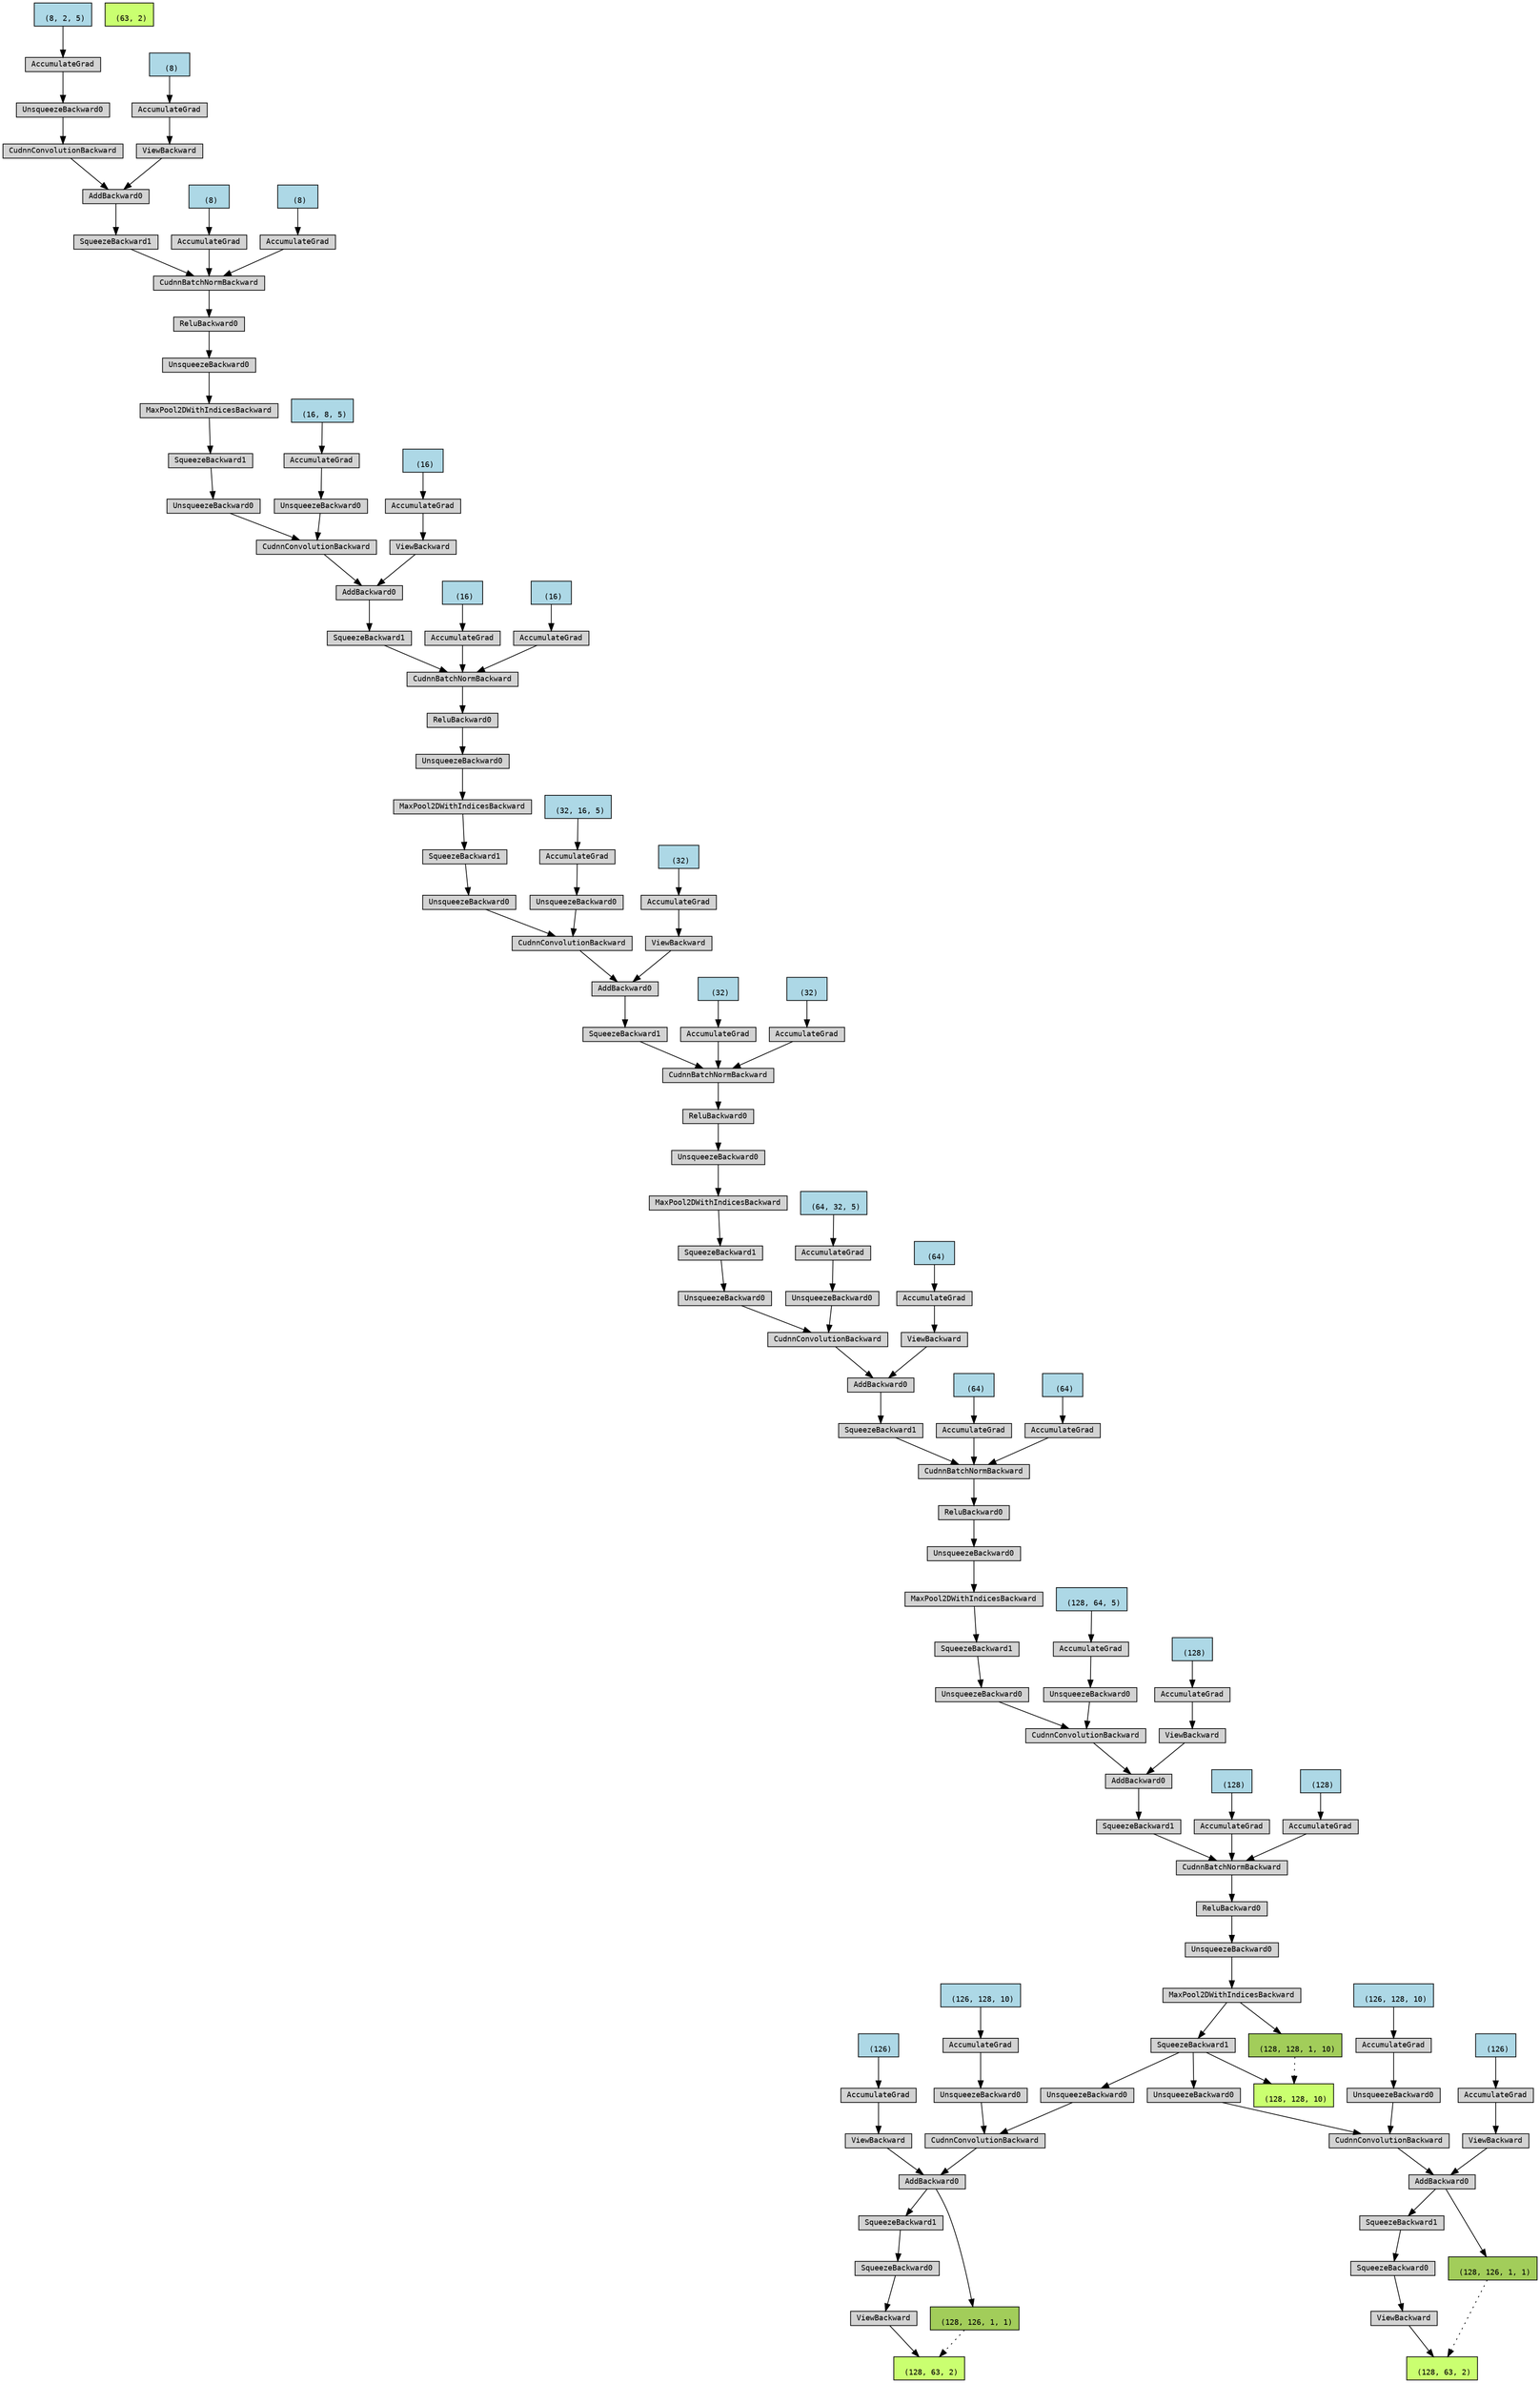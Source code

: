 digraph {
	graph [size="37.65,37.65"]
	node [align=left fontname=monospace fontsize=10 height=0.2 ranksep=0.1 shape=box style=filled]
	2471707911808 [label="
 (128, 63, 2)" fillcolor=darkolivegreen1]
	2471785510896 [label=ViewBackward]
	2471785511616 -> 2471785510896
	2471785511616 [label=SqueezeBackward0]
	2471785511856 -> 2471785511616
	2471785511856 [label=SqueezeBackward1]
	2471785512720 -> 2471785511856
	2471785512720 [label=AddBackward0]
	2471785512576 -> 2471785512720
	2471785512576 [label=CudnnConvolutionBackward]
	2471785512000 -> 2471785512576
	2471785512000 [label=UnsqueezeBackward0]
	2471785511760 -> 2471785512000
	2471785511760 [label=SqueezeBackward1]
	2471785511184 -> 2471785511760
	2471785511184 [label=MaxPool2DWithIndicesBackward]
	2471785511376 -> 2471785511184
	2471785511376 [label=UnsqueezeBackward0]
	2471785512192 -> 2471785511376
	2471785512192 [label=ReluBackward0]
	2471785511712 -> 2471785512192
	2471785511712 [label=CudnnBatchNormBackward]
	2471785512864 -> 2471785511712
	2471785512864 [label=SqueezeBackward1]
	2471785512816 -> 2471785512864
	2471785512816 [label=AddBackward0]
	2471785511568 -> 2471785512816
	2471785511568 [label=CudnnConvolutionBackward]
	2471785512480 -> 2471785511568
	2471785512480 [label=UnsqueezeBackward0]
	2471785512144 -> 2471785512480
	2471785512144 [label=SqueezeBackward1]
	2471785512768 -> 2471785512144
	2471785512768 [label=MaxPool2DWithIndicesBackward]
	2471785509888 -> 2471785512768
	2471785509888 [label=UnsqueezeBackward0]
	2471785510608 -> 2471785509888
	2471785510608 [label=ReluBackward0]
	2471785512912 -> 2471785510608
	2471785512912 [label=CudnnBatchNormBackward]
	2471785510224 -> 2471785512912
	2471785510224 [label=SqueezeBackward1]
	2471785726160 -> 2471785510224
	2471785726160 [label=AddBackward0]
	2471785726256 -> 2471785726160
	2471785726256 [label=CudnnConvolutionBackward]
	2471785726400 -> 2471785726256
	2471785726400 [label=UnsqueezeBackward0]
	2471785726544 -> 2471785726400
	2471785726544 [label=SqueezeBackward1]
	2471785726640 -> 2471785726544
	2471785726640 [label=MaxPool2DWithIndicesBackward]
	2471785726736 -> 2471785726640
	2471785726736 [label=UnsqueezeBackward0]
	2471785726784 -> 2471785726736
	2471785726784 [label=ReluBackward0]
	2471785727024 -> 2471785726784
	2471785727024 [label=CudnnBatchNormBackward]
	2471785727120 -> 2471785727024
	2471785727120 [label=SqueezeBackward1]
	2471785727312 -> 2471785727120
	2471785727312 [label=AddBackward0]
	2471785727408 -> 2471785727312
	2471785727408 [label=CudnnConvolutionBackward]
	2471785727552 -> 2471785727408
	2471785727552 [label=UnsqueezeBackward0]
	2471785727696 -> 2471785727552
	2471785727696 [label=SqueezeBackward1]
	2471785727792 -> 2471785727696
	2471785727792 [label=MaxPool2DWithIndicesBackward]
	2471785727888 -> 2471785727792
	2471785727888 [label=UnsqueezeBackward0]
	2471785727984 -> 2471785727888
	2471785727984 [label=ReluBackward0]
	2471785728080 -> 2471785727984
	2471785728080 [label=CudnnBatchNormBackward]
	2471785728176 -> 2471785728080
	2471785728176 [label=SqueezeBackward1]
	2471785728368 -> 2471785728176
	2471785728368 [label=AddBackward0]
	2471785728416 -> 2471785728368
	2471785728416 [label=CudnnConvolutionBackward]
	2471785728608 -> 2471785728416
	2471785728608 [label=UnsqueezeBackward0]
	2471785728752 -> 2471785728608
	2471785728752 [label=SqueezeBackward1]
	2471785728848 -> 2471785728752
	2471785728848 [label=MaxPool2DWithIndicesBackward]
	2471785728944 -> 2471785728848
	2471785728944 [label=UnsqueezeBackward0]
	2471785729040 -> 2471785728944
	2471785729040 [label=ReluBackward0]
	2471785729136 -> 2471785729040
	2471785729136 [label=CudnnBatchNormBackward]
	2471785729232 -> 2471785729136
	2471785729232 [label=SqueezeBackward1]
	2471785729472 -> 2471785729232
	2471785729472 [label=AddBackward0]
	2471785729568 -> 2471785729472
	2471785729568 [label=CudnnConvolutionBackward]
	2471785729712 -> 2471785729568
	2471785729712 [label=UnsqueezeBackward0]
	2471785729808 -> 2471785729712
	2471465211200 [label="
 (8, 2, 5)" fillcolor=lightblue]
	2471465211200 -> 2471785729808
	2471785729808 [label=AccumulateGrad]
	2471785729520 -> 2471785729472
	2471785729520 [label=ViewBackward]
	2471785729904 -> 2471785729520
	2471465211520 [label="
 (8)" fillcolor=lightblue]
	2471465211520 -> 2471785729904
	2471785729904 [label=AccumulateGrad]
	2471785729184 -> 2471785729136
	2471465212800 [label="
 (8)" fillcolor=lightblue]
	2471465212800 -> 2471785729184
	2471785729184 [label=AccumulateGrad]
	2471785728656 -> 2471785729136
	2471465213120 [label="
 (8)" fillcolor=lightblue]
	2471465213120 -> 2471785728656
	2471785728656 [label=AccumulateGrad]
	2471785728512 -> 2471785728416
	2471785728512 [label=UnsqueezeBackward0]
	2471785728896 -> 2471785728512
	2471465224192 [label="
 (16, 8, 5)" fillcolor=lightblue]
	2471465224192 -> 2471785728896
	2471785728896 [label=AccumulateGrad]
	2471785728464 -> 2471785728368
	2471785728464 [label=ViewBackward]
	2471785729088 -> 2471785728464
	2471465224512 [label="
 (16)" fillcolor=lightblue]
	2471465224512 -> 2471785729088
	2471785729088 [label=AccumulateGrad]
	2471785728128 -> 2471785728080
	2471465225152 [label="
 (16)" fillcolor=lightblue]
	2471465225152 -> 2471785728128
	2471785728128 [label=AccumulateGrad]
	2471785727600 -> 2471785728080
	2471465225472 [label="
 (16)" fillcolor=lightblue]
	2471465225472 -> 2471785727600
	2471785727600 [label=AccumulateGrad]
	2471785727504 -> 2471785727408
	2471785727504 [label=UnsqueezeBackward0]
	2471785727840 -> 2471785727504
	2471465252608 [label="
 (32, 16, 5)" fillcolor=lightblue]
	2471465252608 -> 2471785727840
	2471785727840 [label=AccumulateGrad]
	2471785727360 -> 2471785727312
	2471785727360 [label=ViewBackward]
	2471785728032 -> 2471785727360
	2471465252928 [label="
 (32)" fillcolor=lightblue]
	2471465252928 -> 2471785728032
	2471785728032 [label=AccumulateGrad]
	2471785727072 -> 2471785727024
	2471465253568 [label="
 (32)" fillcolor=lightblue]
	2471465253568 -> 2471785727072
	2471785727072 [label=AccumulateGrad]
	2471785726448 -> 2471785727024
	2471465253888 [label="
 (32)" fillcolor=lightblue]
	2471465253888 -> 2471785726448
	2471785726448 [label=AccumulateGrad]
	2471785726352 -> 2471785726256
	2471785726352 [label=UnsqueezeBackward0]
	2471785726688 -> 2471785726352
	2471465289216 [label="
 (64, 32, 5)" fillcolor=lightblue]
	2471465289216 -> 2471785726688
	2471785726688 [label=AccumulateGrad]
	2471785726208 -> 2471785726160
	2471785726208 [label=ViewBackward]
	2471785726928 -> 2471785726208
	2471465289536 [label="
 (64)" fillcolor=lightblue]
	2471465289536 -> 2471785726928
	2471785726928 [label=AccumulateGrad]
	2471785511232 -> 2471785512912
	2471465290176 [label="
 (64)" fillcolor=lightblue]
	2471465290176 -> 2471785511232
	2471785511232 [label=AccumulateGrad]
	2471785727744 -> 2471785512912
	2471465290496 [label="
 (64)" fillcolor=lightblue]
	2471465290496 -> 2471785727744
	2471785727744 [label=AccumulateGrad]
	2471785511664 -> 2471785511568
	2471785511664 [label=UnsqueezeBackward0]
	2471785510752 -> 2471785511664
	2471465317632 [label="
 (128, 64, 5)" fillcolor=lightblue]
	2471465317632 -> 2471785510752
	2471785510752 [label=AccumulateGrad]
	2471785512096 -> 2471785512816
	2471785512096 [label=ViewBackward]
	2471785511808 -> 2471785512096
	2471465317952 [label="
 (128)" fillcolor=lightblue]
	2471465317952 -> 2471785511808
	2471785511808 [label=AccumulateGrad]
	2471785512672 -> 2471785511712
	2471465318592 [label="
 (128)" fillcolor=lightblue]
	2471465318592 -> 2471785512672
	2471785512672 [label=AccumulateGrad]
	2471785511904 -> 2471785511712
	2471465318912 [label="
 (128)" fillcolor=lightblue]
	2471465318912 -> 2471785511904
	2471785511904 [label=AccumulateGrad]
	2471785512432 -> 2471785512576
	2471785512432 [label=UnsqueezeBackward0]
	2471785511520 -> 2471785512432
	2469742470144 [label="
 (126, 128, 10)" fillcolor=lightblue]
	2469742470144 -> 2471785511520
	2471785511520 [label=AccumulateGrad]
	2471785511952 -> 2471785512720
	2471785511952 [label=ViewBackward]
	2471785510272 -> 2471785511952
	2469742470464 [label="
 (126)" fillcolor=lightblue]
	2469742470464 -> 2471785510272
	2471785510272 [label=AccumulateGrad]
	2471785510896 -> 2471707911808
	2471457770752 [label="
 (128, 126, 1, 1)" fillcolor=darkolivegreen3]
	2471785512720 -> 2471457770752
	2471457770752 -> 2471707911808 [style=dotted]
	2471467081664 [label="
 (128, 63, 2)" fillcolor=darkolivegreen1]
	2471785510464 [label=ViewBackward]
	2471785509984 -> 2471785510464
	2471785509984 [label=SqueezeBackward0]
	2471785510992 -> 2471785509984
	2471785510992 [label=SqueezeBackward1]
	2471785512528 -> 2471785510992
	2471785512528 [label=AddBackward0]
	2471785512240 -> 2471785512528
	2471785512240 [label=CudnnConvolutionBackward]
	2471785511472 -> 2471785512240
	2471785511472 [label=UnsqueezeBackward0]
	2471785511760 -> 2471785511472
	2471785510800 -> 2471785512240
	2471785510800 [label=UnsqueezeBackward0]
	2471785510704 -> 2471785510800
	2469742471104 [label="
 (126, 128, 10)" fillcolor=lightblue]
	2469742471104 -> 2471785510704
	2471785510704 [label=AccumulateGrad]
	2471785512048 -> 2471785512528
	2471785512048 [label=ViewBackward]
	2471785512384 -> 2471785512048
	2469742471424 [label="
 (126)" fillcolor=lightblue]
	2469742471424 -> 2471785512384
	2471785512384 [label=AccumulateGrad]
	2471785510464 -> 2471467081664
	2471145288064 [label="
 (128, 126, 1, 1)" fillcolor=darkolivegreen3]
	2471785512528 -> 2471145288064
	2471145288064 -> 2471467081664 [style=dotted]
	2469742472064 [label="
 (63, 2)" fillcolor=darkolivegreen1]
	2471461159424 [label="
 (128, 128, 10)" fillcolor=darkolivegreen1]
	2471785511760 -> 2471461159424
	2471350459392 [label="
 (128, 128, 1, 10)" fillcolor=darkolivegreen3]
	2471785511184 -> 2471350459392
	2471350459392 -> 2471461159424 [style=dotted]
}
